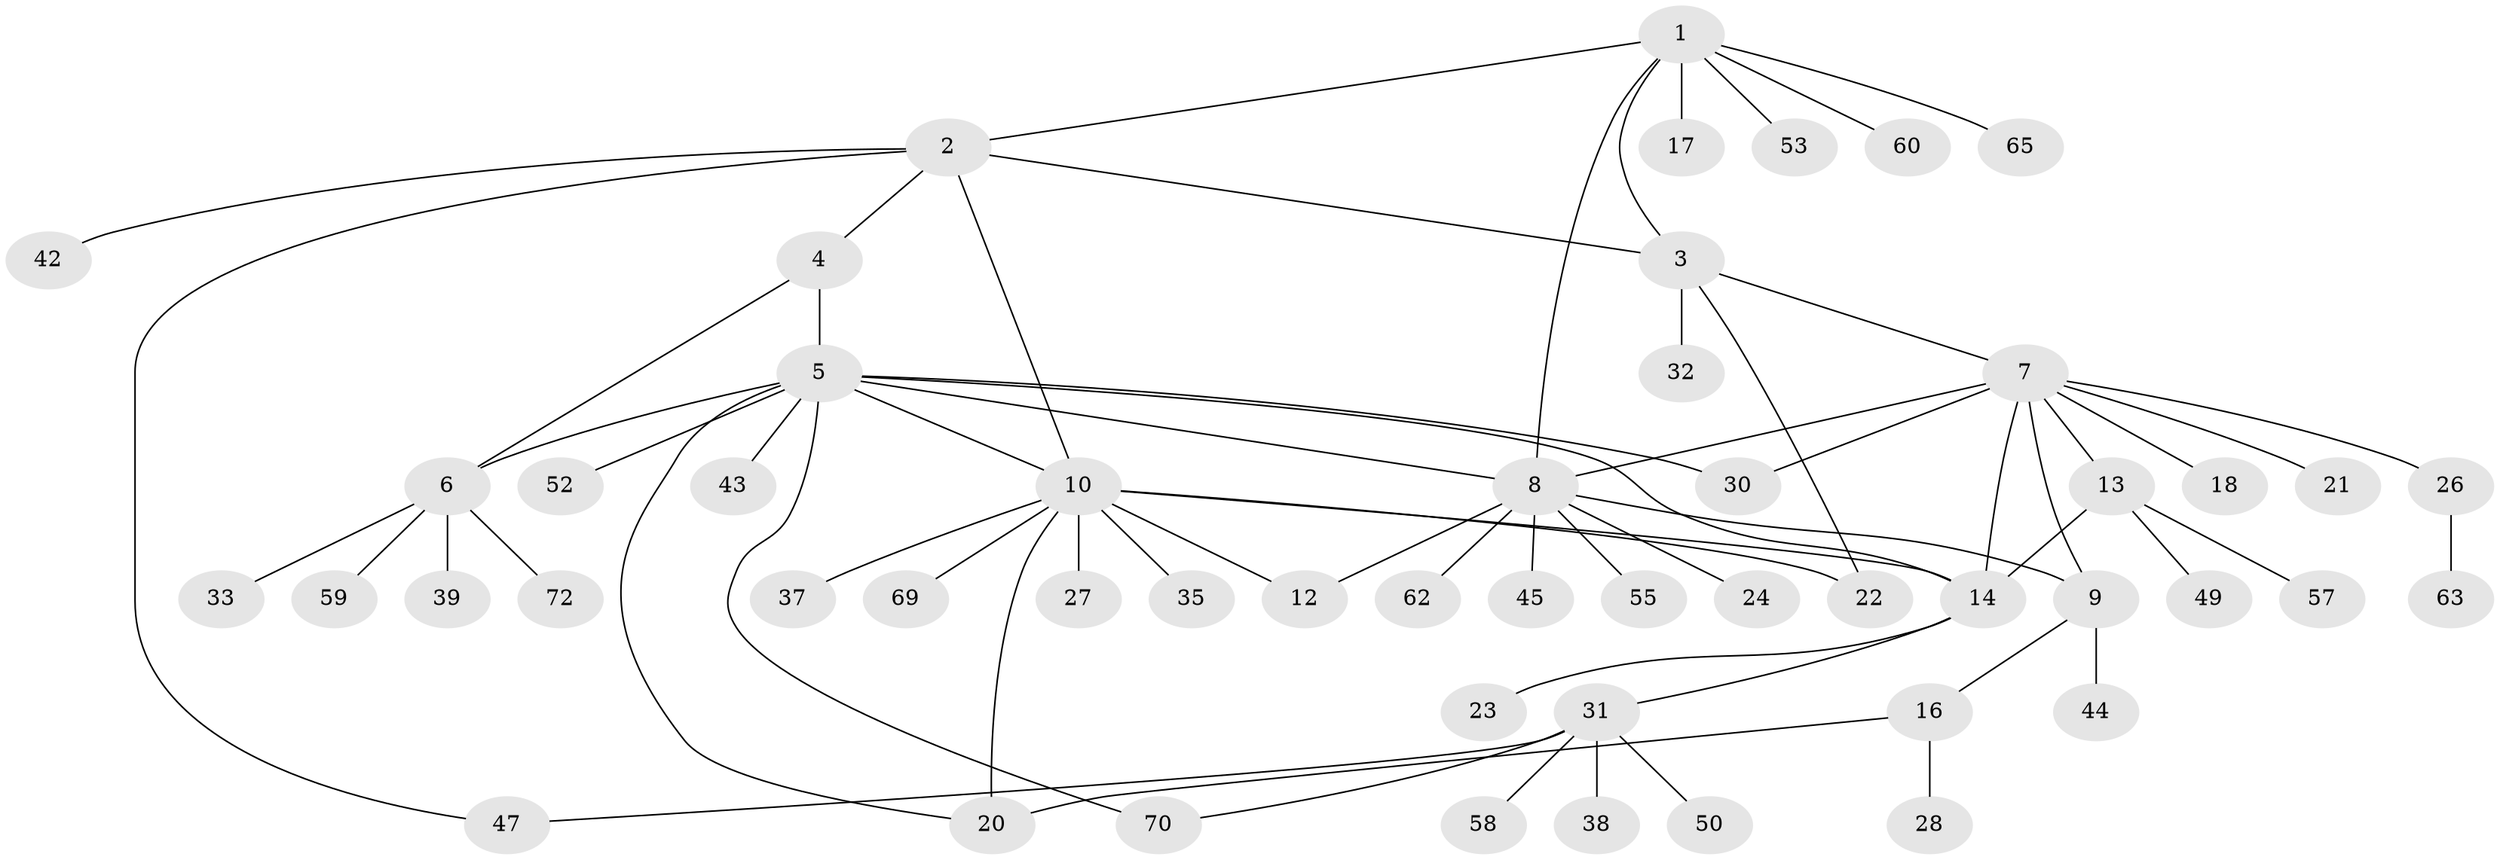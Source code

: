 // original degree distribution, {7: 0.05555555555555555, 6: 0.027777777777777776, 5: 0.05555555555555555, 4: 0.027777777777777776, 10: 0.027777777777777776, 8: 0.013888888888888888, 3: 0.041666666666666664, 1: 0.5138888888888888, 2: 0.2361111111111111}
// Generated by graph-tools (version 1.1) at 2025/42/03/06/25 10:42:08]
// undirected, 52 vertices, 67 edges
graph export_dot {
graph [start="1"]
  node [color=gray90,style=filled];
  1 [super="+41"];
  2 [super="+48"];
  3 [super="+56"];
  4 [super="+25"];
  5 [super="+51"];
  6 [super="+34"];
  7 [super="+15"];
  8 [super="+68"];
  9 [super="+19"];
  10 [super="+11"];
  12;
  13 [super="+40"];
  14 [super="+64"];
  16;
  17;
  18 [super="+29"];
  20 [super="+36"];
  21;
  22;
  23;
  24;
  26 [super="+46"];
  27;
  28;
  30;
  31 [super="+54"];
  32;
  33 [super="+66"];
  35;
  37;
  38;
  39 [super="+67"];
  42;
  43 [super="+71"];
  44;
  45;
  47;
  49;
  50 [super="+61"];
  52;
  53;
  55;
  57;
  58;
  59;
  60;
  62;
  63;
  65;
  69;
  70;
  72;
  1 -- 2;
  1 -- 3;
  1 -- 8;
  1 -- 17;
  1 -- 53;
  1 -- 60;
  1 -- 65;
  2 -- 3;
  2 -- 4;
  2 -- 10;
  2 -- 42;
  2 -- 47;
  3 -- 32;
  3 -- 22;
  3 -- 7;
  4 -- 5;
  4 -- 6;
  5 -- 6;
  5 -- 8;
  5 -- 14;
  5 -- 20;
  5 -- 43;
  5 -- 52;
  5 -- 70;
  5 -- 30;
  5 -- 10;
  6 -- 33;
  6 -- 39;
  6 -- 59;
  6 -- 72;
  7 -- 8;
  7 -- 9;
  7 -- 18;
  7 -- 21;
  7 -- 30;
  7 -- 26;
  7 -- 13;
  7 -- 14;
  8 -- 9;
  8 -- 12;
  8 -- 24;
  8 -- 45;
  8 -- 55;
  8 -- 62;
  9 -- 16;
  9 -- 44;
  10 -- 12 [weight=2];
  10 -- 35;
  10 -- 69;
  10 -- 37;
  10 -- 14;
  10 -- 20;
  10 -- 22;
  10 -- 27;
  13 -- 14;
  13 -- 49;
  13 -- 57;
  14 -- 23;
  14 -- 31;
  16 -- 28;
  16 -- 20;
  26 -- 63;
  31 -- 38;
  31 -- 47;
  31 -- 50;
  31 -- 58;
  31 -- 70;
}
